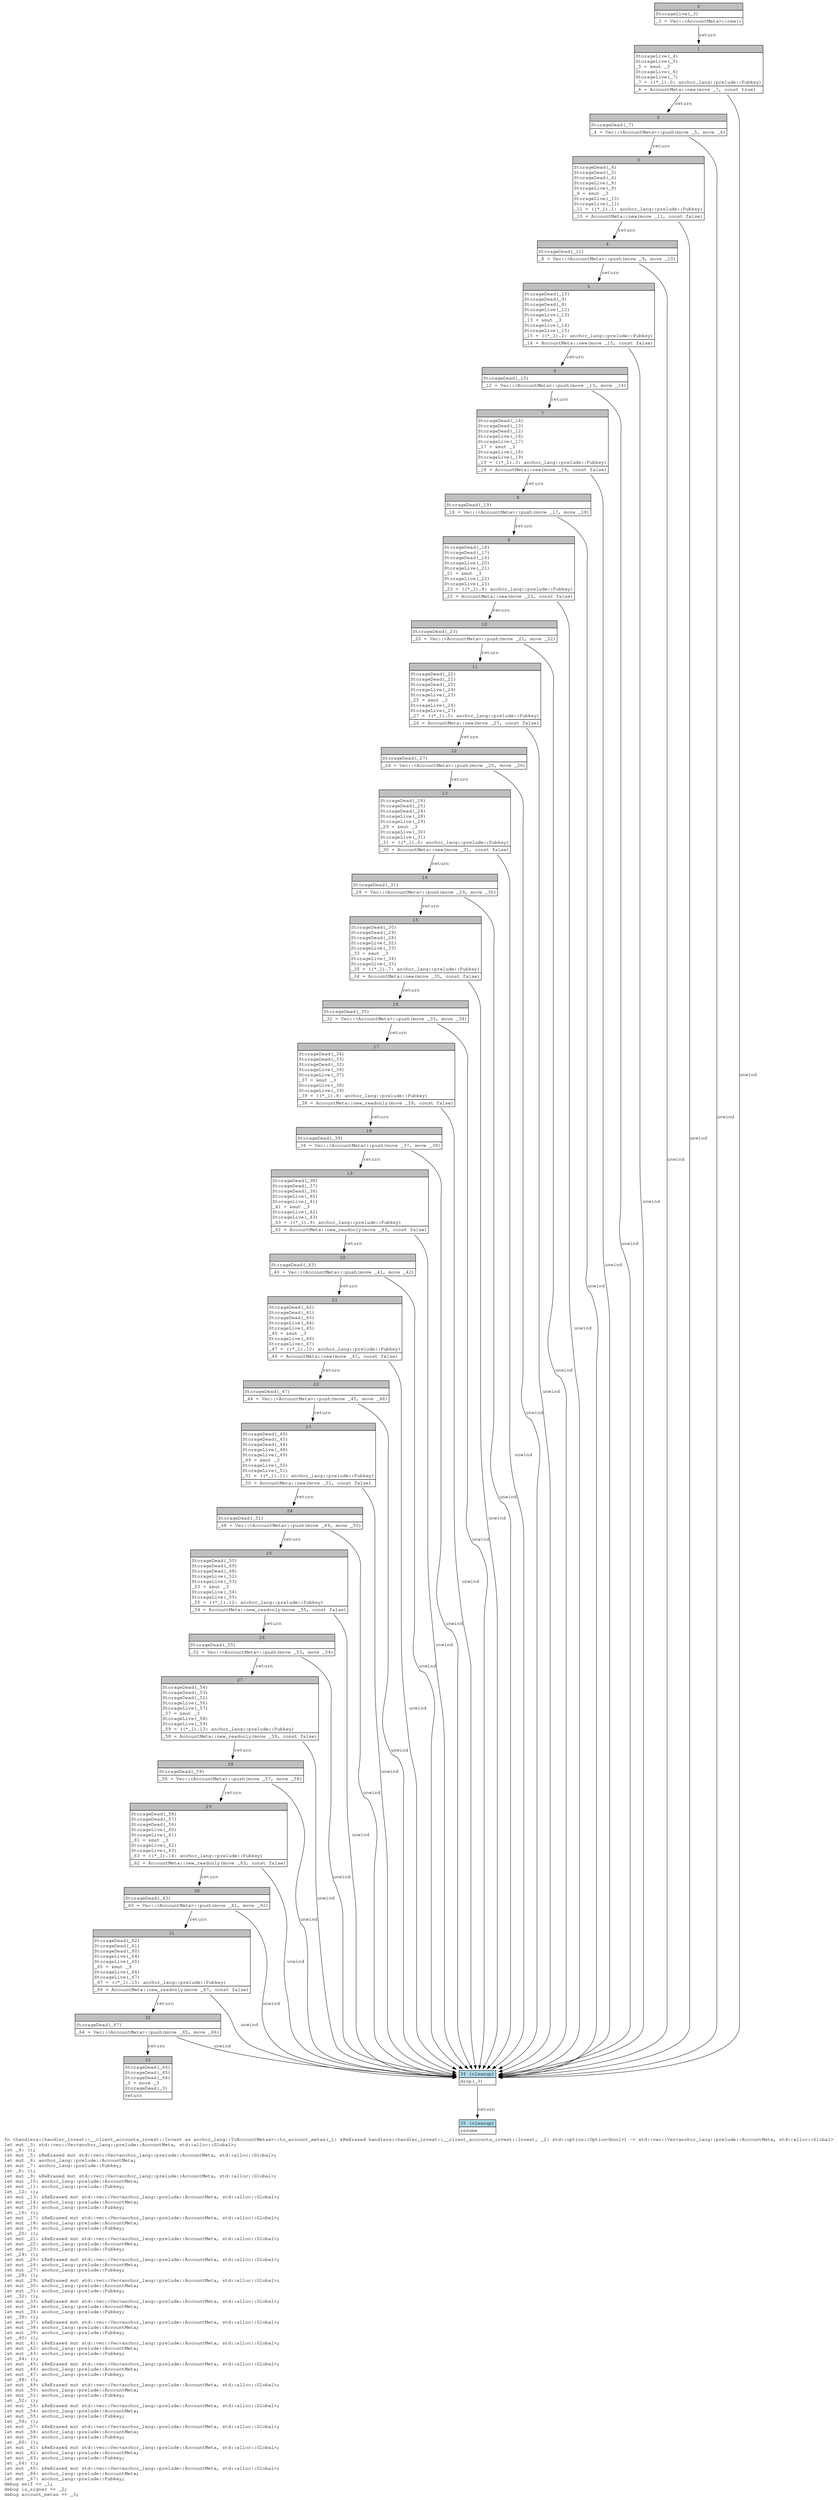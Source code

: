 digraph Mir_0_1102 {
    graph [fontname="Courier, monospace"];
    node [fontname="Courier, monospace"];
    edge [fontname="Courier, monospace"];
    label=<fn &lt;handlers::handler_invest::__client_accounts_invest::Invest as anchor_lang::ToAccountMetas&gt;::to_account_metas(_1: &amp;ReErased handlers::handler_invest::__client_accounts_invest::Invest, _2: std::option::Option&lt;bool&gt;) -&gt; std::vec::Vec&lt;anchor_lang::prelude::AccountMeta, std::alloc::Global&gt;<br align="left"/>let mut _3: std::vec::Vec&lt;anchor_lang::prelude::AccountMeta, std::alloc::Global&gt;;<br align="left"/>let _4: ();<br align="left"/>let mut _5: &amp;ReErased mut std::vec::Vec&lt;anchor_lang::prelude::AccountMeta, std::alloc::Global&gt;;<br align="left"/>let mut _6: anchor_lang::prelude::AccountMeta;<br align="left"/>let mut _7: anchor_lang::prelude::Pubkey;<br align="left"/>let _8: ();<br align="left"/>let mut _9: &amp;ReErased mut std::vec::Vec&lt;anchor_lang::prelude::AccountMeta, std::alloc::Global&gt;;<br align="left"/>let mut _10: anchor_lang::prelude::AccountMeta;<br align="left"/>let mut _11: anchor_lang::prelude::Pubkey;<br align="left"/>let _12: ();<br align="left"/>let mut _13: &amp;ReErased mut std::vec::Vec&lt;anchor_lang::prelude::AccountMeta, std::alloc::Global&gt;;<br align="left"/>let mut _14: anchor_lang::prelude::AccountMeta;<br align="left"/>let mut _15: anchor_lang::prelude::Pubkey;<br align="left"/>let _16: ();<br align="left"/>let mut _17: &amp;ReErased mut std::vec::Vec&lt;anchor_lang::prelude::AccountMeta, std::alloc::Global&gt;;<br align="left"/>let mut _18: anchor_lang::prelude::AccountMeta;<br align="left"/>let mut _19: anchor_lang::prelude::Pubkey;<br align="left"/>let _20: ();<br align="left"/>let mut _21: &amp;ReErased mut std::vec::Vec&lt;anchor_lang::prelude::AccountMeta, std::alloc::Global&gt;;<br align="left"/>let mut _22: anchor_lang::prelude::AccountMeta;<br align="left"/>let mut _23: anchor_lang::prelude::Pubkey;<br align="left"/>let _24: ();<br align="left"/>let mut _25: &amp;ReErased mut std::vec::Vec&lt;anchor_lang::prelude::AccountMeta, std::alloc::Global&gt;;<br align="left"/>let mut _26: anchor_lang::prelude::AccountMeta;<br align="left"/>let mut _27: anchor_lang::prelude::Pubkey;<br align="left"/>let _28: ();<br align="left"/>let mut _29: &amp;ReErased mut std::vec::Vec&lt;anchor_lang::prelude::AccountMeta, std::alloc::Global&gt;;<br align="left"/>let mut _30: anchor_lang::prelude::AccountMeta;<br align="left"/>let mut _31: anchor_lang::prelude::Pubkey;<br align="left"/>let _32: ();<br align="left"/>let mut _33: &amp;ReErased mut std::vec::Vec&lt;anchor_lang::prelude::AccountMeta, std::alloc::Global&gt;;<br align="left"/>let mut _34: anchor_lang::prelude::AccountMeta;<br align="left"/>let mut _35: anchor_lang::prelude::Pubkey;<br align="left"/>let _36: ();<br align="left"/>let mut _37: &amp;ReErased mut std::vec::Vec&lt;anchor_lang::prelude::AccountMeta, std::alloc::Global&gt;;<br align="left"/>let mut _38: anchor_lang::prelude::AccountMeta;<br align="left"/>let mut _39: anchor_lang::prelude::Pubkey;<br align="left"/>let _40: ();<br align="left"/>let mut _41: &amp;ReErased mut std::vec::Vec&lt;anchor_lang::prelude::AccountMeta, std::alloc::Global&gt;;<br align="left"/>let mut _42: anchor_lang::prelude::AccountMeta;<br align="left"/>let mut _43: anchor_lang::prelude::Pubkey;<br align="left"/>let _44: ();<br align="left"/>let mut _45: &amp;ReErased mut std::vec::Vec&lt;anchor_lang::prelude::AccountMeta, std::alloc::Global&gt;;<br align="left"/>let mut _46: anchor_lang::prelude::AccountMeta;<br align="left"/>let mut _47: anchor_lang::prelude::Pubkey;<br align="left"/>let _48: ();<br align="left"/>let mut _49: &amp;ReErased mut std::vec::Vec&lt;anchor_lang::prelude::AccountMeta, std::alloc::Global&gt;;<br align="left"/>let mut _50: anchor_lang::prelude::AccountMeta;<br align="left"/>let mut _51: anchor_lang::prelude::Pubkey;<br align="left"/>let _52: ();<br align="left"/>let mut _53: &amp;ReErased mut std::vec::Vec&lt;anchor_lang::prelude::AccountMeta, std::alloc::Global&gt;;<br align="left"/>let mut _54: anchor_lang::prelude::AccountMeta;<br align="left"/>let mut _55: anchor_lang::prelude::Pubkey;<br align="left"/>let _56: ();<br align="left"/>let mut _57: &amp;ReErased mut std::vec::Vec&lt;anchor_lang::prelude::AccountMeta, std::alloc::Global&gt;;<br align="left"/>let mut _58: anchor_lang::prelude::AccountMeta;<br align="left"/>let mut _59: anchor_lang::prelude::Pubkey;<br align="left"/>let _60: ();<br align="left"/>let mut _61: &amp;ReErased mut std::vec::Vec&lt;anchor_lang::prelude::AccountMeta, std::alloc::Global&gt;;<br align="left"/>let mut _62: anchor_lang::prelude::AccountMeta;<br align="left"/>let mut _63: anchor_lang::prelude::Pubkey;<br align="left"/>let _64: ();<br align="left"/>let mut _65: &amp;ReErased mut std::vec::Vec&lt;anchor_lang::prelude::AccountMeta, std::alloc::Global&gt;;<br align="left"/>let mut _66: anchor_lang::prelude::AccountMeta;<br align="left"/>let mut _67: anchor_lang::prelude::Pubkey;<br align="left"/>debug self =&gt; _1;<br align="left"/>debug is_signer =&gt; _2;<br align="left"/>debug account_metas =&gt; _3;<br align="left"/>>;
    bb0__0_1102 [shape="none", label=<<table border="0" cellborder="1" cellspacing="0"><tr><td bgcolor="gray" align="center" colspan="1">0</td></tr><tr><td align="left" balign="left">StorageLive(_3)<br/></td></tr><tr><td align="left">_3 = Vec::&lt;AccountMeta&gt;::new()</td></tr></table>>];
    bb1__0_1102 [shape="none", label=<<table border="0" cellborder="1" cellspacing="0"><tr><td bgcolor="gray" align="center" colspan="1">1</td></tr><tr><td align="left" balign="left">StorageLive(_4)<br/>StorageLive(_5)<br/>_5 = &amp;mut _3<br/>StorageLive(_6)<br/>StorageLive(_7)<br/>_7 = ((*_1).0: anchor_lang::prelude::Pubkey)<br/></td></tr><tr><td align="left">_6 = AccountMeta::new(move _7, const true)</td></tr></table>>];
    bb2__0_1102 [shape="none", label=<<table border="0" cellborder="1" cellspacing="0"><tr><td bgcolor="gray" align="center" colspan="1">2</td></tr><tr><td align="left" balign="left">StorageDead(_7)<br/></td></tr><tr><td align="left">_4 = Vec::&lt;AccountMeta&gt;::push(move _5, move _6)</td></tr></table>>];
    bb3__0_1102 [shape="none", label=<<table border="0" cellborder="1" cellspacing="0"><tr><td bgcolor="gray" align="center" colspan="1">3</td></tr><tr><td align="left" balign="left">StorageDead(_6)<br/>StorageDead(_5)<br/>StorageDead(_4)<br/>StorageLive(_8)<br/>StorageLive(_9)<br/>_9 = &amp;mut _3<br/>StorageLive(_10)<br/>StorageLive(_11)<br/>_11 = ((*_1).1: anchor_lang::prelude::Pubkey)<br/></td></tr><tr><td align="left">_10 = AccountMeta::new(move _11, const false)</td></tr></table>>];
    bb4__0_1102 [shape="none", label=<<table border="0" cellborder="1" cellspacing="0"><tr><td bgcolor="gray" align="center" colspan="1">4</td></tr><tr><td align="left" balign="left">StorageDead(_11)<br/></td></tr><tr><td align="left">_8 = Vec::&lt;AccountMeta&gt;::push(move _9, move _10)</td></tr></table>>];
    bb5__0_1102 [shape="none", label=<<table border="0" cellborder="1" cellspacing="0"><tr><td bgcolor="gray" align="center" colspan="1">5</td></tr><tr><td align="left" balign="left">StorageDead(_10)<br/>StorageDead(_9)<br/>StorageDead(_8)<br/>StorageLive(_12)<br/>StorageLive(_13)<br/>_13 = &amp;mut _3<br/>StorageLive(_14)<br/>StorageLive(_15)<br/>_15 = ((*_1).2: anchor_lang::prelude::Pubkey)<br/></td></tr><tr><td align="left">_14 = AccountMeta::new(move _15, const false)</td></tr></table>>];
    bb6__0_1102 [shape="none", label=<<table border="0" cellborder="1" cellspacing="0"><tr><td bgcolor="gray" align="center" colspan="1">6</td></tr><tr><td align="left" balign="left">StorageDead(_15)<br/></td></tr><tr><td align="left">_12 = Vec::&lt;AccountMeta&gt;::push(move _13, move _14)</td></tr></table>>];
    bb7__0_1102 [shape="none", label=<<table border="0" cellborder="1" cellspacing="0"><tr><td bgcolor="gray" align="center" colspan="1">7</td></tr><tr><td align="left" balign="left">StorageDead(_14)<br/>StorageDead(_13)<br/>StorageDead(_12)<br/>StorageLive(_16)<br/>StorageLive(_17)<br/>_17 = &amp;mut _3<br/>StorageLive(_18)<br/>StorageLive(_19)<br/>_19 = ((*_1).3: anchor_lang::prelude::Pubkey)<br/></td></tr><tr><td align="left">_18 = AccountMeta::new(move _19, const false)</td></tr></table>>];
    bb8__0_1102 [shape="none", label=<<table border="0" cellborder="1" cellspacing="0"><tr><td bgcolor="gray" align="center" colspan="1">8</td></tr><tr><td align="left" balign="left">StorageDead(_19)<br/></td></tr><tr><td align="left">_16 = Vec::&lt;AccountMeta&gt;::push(move _17, move _18)</td></tr></table>>];
    bb9__0_1102 [shape="none", label=<<table border="0" cellborder="1" cellspacing="0"><tr><td bgcolor="gray" align="center" colspan="1">9</td></tr><tr><td align="left" balign="left">StorageDead(_18)<br/>StorageDead(_17)<br/>StorageDead(_16)<br/>StorageLive(_20)<br/>StorageLive(_21)<br/>_21 = &amp;mut _3<br/>StorageLive(_22)<br/>StorageLive(_23)<br/>_23 = ((*_1).4: anchor_lang::prelude::Pubkey)<br/></td></tr><tr><td align="left">_22 = AccountMeta::new(move _23, const false)</td></tr></table>>];
    bb10__0_1102 [shape="none", label=<<table border="0" cellborder="1" cellspacing="0"><tr><td bgcolor="gray" align="center" colspan="1">10</td></tr><tr><td align="left" balign="left">StorageDead(_23)<br/></td></tr><tr><td align="left">_20 = Vec::&lt;AccountMeta&gt;::push(move _21, move _22)</td></tr></table>>];
    bb11__0_1102 [shape="none", label=<<table border="0" cellborder="1" cellspacing="0"><tr><td bgcolor="gray" align="center" colspan="1">11</td></tr><tr><td align="left" balign="left">StorageDead(_22)<br/>StorageDead(_21)<br/>StorageDead(_20)<br/>StorageLive(_24)<br/>StorageLive(_25)<br/>_25 = &amp;mut _3<br/>StorageLive(_26)<br/>StorageLive(_27)<br/>_27 = ((*_1).5: anchor_lang::prelude::Pubkey)<br/></td></tr><tr><td align="left">_26 = AccountMeta::new(move _27, const false)</td></tr></table>>];
    bb12__0_1102 [shape="none", label=<<table border="0" cellborder="1" cellspacing="0"><tr><td bgcolor="gray" align="center" colspan="1">12</td></tr><tr><td align="left" balign="left">StorageDead(_27)<br/></td></tr><tr><td align="left">_24 = Vec::&lt;AccountMeta&gt;::push(move _25, move _26)</td></tr></table>>];
    bb13__0_1102 [shape="none", label=<<table border="0" cellborder="1" cellspacing="0"><tr><td bgcolor="gray" align="center" colspan="1">13</td></tr><tr><td align="left" balign="left">StorageDead(_26)<br/>StorageDead(_25)<br/>StorageDead(_24)<br/>StorageLive(_28)<br/>StorageLive(_29)<br/>_29 = &amp;mut _3<br/>StorageLive(_30)<br/>StorageLive(_31)<br/>_31 = ((*_1).6: anchor_lang::prelude::Pubkey)<br/></td></tr><tr><td align="left">_30 = AccountMeta::new(move _31, const false)</td></tr></table>>];
    bb14__0_1102 [shape="none", label=<<table border="0" cellborder="1" cellspacing="0"><tr><td bgcolor="gray" align="center" colspan="1">14</td></tr><tr><td align="left" balign="left">StorageDead(_31)<br/></td></tr><tr><td align="left">_28 = Vec::&lt;AccountMeta&gt;::push(move _29, move _30)</td></tr></table>>];
    bb15__0_1102 [shape="none", label=<<table border="0" cellborder="1" cellspacing="0"><tr><td bgcolor="gray" align="center" colspan="1">15</td></tr><tr><td align="left" balign="left">StorageDead(_30)<br/>StorageDead(_29)<br/>StorageDead(_28)<br/>StorageLive(_32)<br/>StorageLive(_33)<br/>_33 = &amp;mut _3<br/>StorageLive(_34)<br/>StorageLive(_35)<br/>_35 = ((*_1).7: anchor_lang::prelude::Pubkey)<br/></td></tr><tr><td align="left">_34 = AccountMeta::new(move _35, const false)</td></tr></table>>];
    bb16__0_1102 [shape="none", label=<<table border="0" cellborder="1" cellspacing="0"><tr><td bgcolor="gray" align="center" colspan="1">16</td></tr><tr><td align="left" balign="left">StorageDead(_35)<br/></td></tr><tr><td align="left">_32 = Vec::&lt;AccountMeta&gt;::push(move _33, move _34)</td></tr></table>>];
    bb17__0_1102 [shape="none", label=<<table border="0" cellborder="1" cellspacing="0"><tr><td bgcolor="gray" align="center" colspan="1">17</td></tr><tr><td align="left" balign="left">StorageDead(_34)<br/>StorageDead(_33)<br/>StorageDead(_32)<br/>StorageLive(_36)<br/>StorageLive(_37)<br/>_37 = &amp;mut _3<br/>StorageLive(_38)<br/>StorageLive(_39)<br/>_39 = ((*_1).8: anchor_lang::prelude::Pubkey)<br/></td></tr><tr><td align="left">_38 = AccountMeta::new_readonly(move _39, const false)</td></tr></table>>];
    bb18__0_1102 [shape="none", label=<<table border="0" cellborder="1" cellspacing="0"><tr><td bgcolor="gray" align="center" colspan="1">18</td></tr><tr><td align="left" balign="left">StorageDead(_39)<br/></td></tr><tr><td align="left">_36 = Vec::&lt;AccountMeta&gt;::push(move _37, move _38)</td></tr></table>>];
    bb19__0_1102 [shape="none", label=<<table border="0" cellborder="1" cellspacing="0"><tr><td bgcolor="gray" align="center" colspan="1">19</td></tr><tr><td align="left" balign="left">StorageDead(_38)<br/>StorageDead(_37)<br/>StorageDead(_36)<br/>StorageLive(_40)<br/>StorageLive(_41)<br/>_41 = &amp;mut _3<br/>StorageLive(_42)<br/>StorageLive(_43)<br/>_43 = ((*_1).9: anchor_lang::prelude::Pubkey)<br/></td></tr><tr><td align="left">_42 = AccountMeta::new_readonly(move _43, const false)</td></tr></table>>];
    bb20__0_1102 [shape="none", label=<<table border="0" cellborder="1" cellspacing="0"><tr><td bgcolor="gray" align="center" colspan="1">20</td></tr><tr><td align="left" balign="left">StorageDead(_43)<br/></td></tr><tr><td align="left">_40 = Vec::&lt;AccountMeta&gt;::push(move _41, move _42)</td></tr></table>>];
    bb21__0_1102 [shape="none", label=<<table border="0" cellborder="1" cellspacing="0"><tr><td bgcolor="gray" align="center" colspan="1">21</td></tr><tr><td align="left" balign="left">StorageDead(_42)<br/>StorageDead(_41)<br/>StorageDead(_40)<br/>StorageLive(_44)<br/>StorageLive(_45)<br/>_45 = &amp;mut _3<br/>StorageLive(_46)<br/>StorageLive(_47)<br/>_47 = ((*_1).10: anchor_lang::prelude::Pubkey)<br/></td></tr><tr><td align="left">_46 = AccountMeta::new(move _47, const false)</td></tr></table>>];
    bb22__0_1102 [shape="none", label=<<table border="0" cellborder="1" cellspacing="0"><tr><td bgcolor="gray" align="center" colspan="1">22</td></tr><tr><td align="left" balign="left">StorageDead(_47)<br/></td></tr><tr><td align="left">_44 = Vec::&lt;AccountMeta&gt;::push(move _45, move _46)</td></tr></table>>];
    bb23__0_1102 [shape="none", label=<<table border="0" cellborder="1" cellspacing="0"><tr><td bgcolor="gray" align="center" colspan="1">23</td></tr><tr><td align="left" balign="left">StorageDead(_46)<br/>StorageDead(_45)<br/>StorageDead(_44)<br/>StorageLive(_48)<br/>StorageLive(_49)<br/>_49 = &amp;mut _3<br/>StorageLive(_50)<br/>StorageLive(_51)<br/>_51 = ((*_1).11: anchor_lang::prelude::Pubkey)<br/></td></tr><tr><td align="left">_50 = AccountMeta::new(move _51, const false)</td></tr></table>>];
    bb24__0_1102 [shape="none", label=<<table border="0" cellborder="1" cellspacing="0"><tr><td bgcolor="gray" align="center" colspan="1">24</td></tr><tr><td align="left" balign="left">StorageDead(_51)<br/></td></tr><tr><td align="left">_48 = Vec::&lt;AccountMeta&gt;::push(move _49, move _50)</td></tr></table>>];
    bb25__0_1102 [shape="none", label=<<table border="0" cellborder="1" cellspacing="0"><tr><td bgcolor="gray" align="center" colspan="1">25</td></tr><tr><td align="left" balign="left">StorageDead(_50)<br/>StorageDead(_49)<br/>StorageDead(_48)<br/>StorageLive(_52)<br/>StorageLive(_53)<br/>_53 = &amp;mut _3<br/>StorageLive(_54)<br/>StorageLive(_55)<br/>_55 = ((*_1).12: anchor_lang::prelude::Pubkey)<br/></td></tr><tr><td align="left">_54 = AccountMeta::new_readonly(move _55, const false)</td></tr></table>>];
    bb26__0_1102 [shape="none", label=<<table border="0" cellborder="1" cellspacing="0"><tr><td bgcolor="gray" align="center" colspan="1">26</td></tr><tr><td align="left" balign="left">StorageDead(_55)<br/></td></tr><tr><td align="left">_52 = Vec::&lt;AccountMeta&gt;::push(move _53, move _54)</td></tr></table>>];
    bb27__0_1102 [shape="none", label=<<table border="0" cellborder="1" cellspacing="0"><tr><td bgcolor="gray" align="center" colspan="1">27</td></tr><tr><td align="left" balign="left">StorageDead(_54)<br/>StorageDead(_53)<br/>StorageDead(_52)<br/>StorageLive(_56)<br/>StorageLive(_57)<br/>_57 = &amp;mut _3<br/>StorageLive(_58)<br/>StorageLive(_59)<br/>_59 = ((*_1).13: anchor_lang::prelude::Pubkey)<br/></td></tr><tr><td align="left">_58 = AccountMeta::new_readonly(move _59, const false)</td></tr></table>>];
    bb28__0_1102 [shape="none", label=<<table border="0" cellborder="1" cellspacing="0"><tr><td bgcolor="gray" align="center" colspan="1">28</td></tr><tr><td align="left" balign="left">StorageDead(_59)<br/></td></tr><tr><td align="left">_56 = Vec::&lt;AccountMeta&gt;::push(move _57, move _58)</td></tr></table>>];
    bb29__0_1102 [shape="none", label=<<table border="0" cellborder="1" cellspacing="0"><tr><td bgcolor="gray" align="center" colspan="1">29</td></tr><tr><td align="left" balign="left">StorageDead(_58)<br/>StorageDead(_57)<br/>StorageDead(_56)<br/>StorageLive(_60)<br/>StorageLive(_61)<br/>_61 = &amp;mut _3<br/>StorageLive(_62)<br/>StorageLive(_63)<br/>_63 = ((*_1).14: anchor_lang::prelude::Pubkey)<br/></td></tr><tr><td align="left">_62 = AccountMeta::new_readonly(move _63, const false)</td></tr></table>>];
    bb30__0_1102 [shape="none", label=<<table border="0" cellborder="1" cellspacing="0"><tr><td bgcolor="gray" align="center" colspan="1">30</td></tr><tr><td align="left" balign="left">StorageDead(_63)<br/></td></tr><tr><td align="left">_60 = Vec::&lt;AccountMeta&gt;::push(move _61, move _62)</td></tr></table>>];
    bb31__0_1102 [shape="none", label=<<table border="0" cellborder="1" cellspacing="0"><tr><td bgcolor="gray" align="center" colspan="1">31</td></tr><tr><td align="left" balign="left">StorageDead(_62)<br/>StorageDead(_61)<br/>StorageDead(_60)<br/>StorageLive(_64)<br/>StorageLive(_65)<br/>_65 = &amp;mut _3<br/>StorageLive(_66)<br/>StorageLive(_67)<br/>_67 = ((*_1).15: anchor_lang::prelude::Pubkey)<br/></td></tr><tr><td align="left">_66 = AccountMeta::new_readonly(move _67, const false)</td></tr></table>>];
    bb32__0_1102 [shape="none", label=<<table border="0" cellborder="1" cellspacing="0"><tr><td bgcolor="gray" align="center" colspan="1">32</td></tr><tr><td align="left" balign="left">StorageDead(_67)<br/></td></tr><tr><td align="left">_64 = Vec::&lt;AccountMeta&gt;::push(move _65, move _66)</td></tr></table>>];
    bb33__0_1102 [shape="none", label=<<table border="0" cellborder="1" cellspacing="0"><tr><td bgcolor="gray" align="center" colspan="1">33</td></tr><tr><td align="left" balign="left">StorageDead(_66)<br/>StorageDead(_65)<br/>StorageDead(_64)<br/>_0 = move _3<br/>StorageDead(_3)<br/></td></tr><tr><td align="left">return</td></tr></table>>];
    bb34__0_1102 [shape="none", label=<<table border="0" cellborder="1" cellspacing="0"><tr><td bgcolor="lightblue" align="center" colspan="1">34 (cleanup)</td></tr><tr><td align="left">drop(_3)</td></tr></table>>];
    bb35__0_1102 [shape="none", label=<<table border="0" cellborder="1" cellspacing="0"><tr><td bgcolor="lightblue" align="center" colspan="1">35 (cleanup)</td></tr><tr><td align="left">resume</td></tr></table>>];
    bb0__0_1102 -> bb1__0_1102 [label="return"];
    bb1__0_1102 -> bb2__0_1102 [label="return"];
    bb1__0_1102 -> bb34__0_1102 [label="unwind"];
    bb2__0_1102 -> bb3__0_1102 [label="return"];
    bb2__0_1102 -> bb34__0_1102 [label="unwind"];
    bb3__0_1102 -> bb4__0_1102 [label="return"];
    bb3__0_1102 -> bb34__0_1102 [label="unwind"];
    bb4__0_1102 -> bb5__0_1102 [label="return"];
    bb4__0_1102 -> bb34__0_1102 [label="unwind"];
    bb5__0_1102 -> bb6__0_1102 [label="return"];
    bb5__0_1102 -> bb34__0_1102 [label="unwind"];
    bb6__0_1102 -> bb7__0_1102 [label="return"];
    bb6__0_1102 -> bb34__0_1102 [label="unwind"];
    bb7__0_1102 -> bb8__0_1102 [label="return"];
    bb7__0_1102 -> bb34__0_1102 [label="unwind"];
    bb8__0_1102 -> bb9__0_1102 [label="return"];
    bb8__0_1102 -> bb34__0_1102 [label="unwind"];
    bb9__0_1102 -> bb10__0_1102 [label="return"];
    bb9__0_1102 -> bb34__0_1102 [label="unwind"];
    bb10__0_1102 -> bb11__0_1102 [label="return"];
    bb10__0_1102 -> bb34__0_1102 [label="unwind"];
    bb11__0_1102 -> bb12__0_1102 [label="return"];
    bb11__0_1102 -> bb34__0_1102 [label="unwind"];
    bb12__0_1102 -> bb13__0_1102 [label="return"];
    bb12__0_1102 -> bb34__0_1102 [label="unwind"];
    bb13__0_1102 -> bb14__0_1102 [label="return"];
    bb13__0_1102 -> bb34__0_1102 [label="unwind"];
    bb14__0_1102 -> bb15__0_1102 [label="return"];
    bb14__0_1102 -> bb34__0_1102 [label="unwind"];
    bb15__0_1102 -> bb16__0_1102 [label="return"];
    bb15__0_1102 -> bb34__0_1102 [label="unwind"];
    bb16__0_1102 -> bb17__0_1102 [label="return"];
    bb16__0_1102 -> bb34__0_1102 [label="unwind"];
    bb17__0_1102 -> bb18__0_1102 [label="return"];
    bb17__0_1102 -> bb34__0_1102 [label="unwind"];
    bb18__0_1102 -> bb19__0_1102 [label="return"];
    bb18__0_1102 -> bb34__0_1102 [label="unwind"];
    bb19__0_1102 -> bb20__0_1102 [label="return"];
    bb19__0_1102 -> bb34__0_1102 [label="unwind"];
    bb20__0_1102 -> bb21__0_1102 [label="return"];
    bb20__0_1102 -> bb34__0_1102 [label="unwind"];
    bb21__0_1102 -> bb22__0_1102 [label="return"];
    bb21__0_1102 -> bb34__0_1102 [label="unwind"];
    bb22__0_1102 -> bb23__0_1102 [label="return"];
    bb22__0_1102 -> bb34__0_1102 [label="unwind"];
    bb23__0_1102 -> bb24__0_1102 [label="return"];
    bb23__0_1102 -> bb34__0_1102 [label="unwind"];
    bb24__0_1102 -> bb25__0_1102 [label="return"];
    bb24__0_1102 -> bb34__0_1102 [label="unwind"];
    bb25__0_1102 -> bb26__0_1102 [label="return"];
    bb25__0_1102 -> bb34__0_1102 [label="unwind"];
    bb26__0_1102 -> bb27__0_1102 [label="return"];
    bb26__0_1102 -> bb34__0_1102 [label="unwind"];
    bb27__0_1102 -> bb28__0_1102 [label="return"];
    bb27__0_1102 -> bb34__0_1102 [label="unwind"];
    bb28__0_1102 -> bb29__0_1102 [label="return"];
    bb28__0_1102 -> bb34__0_1102 [label="unwind"];
    bb29__0_1102 -> bb30__0_1102 [label="return"];
    bb29__0_1102 -> bb34__0_1102 [label="unwind"];
    bb30__0_1102 -> bb31__0_1102 [label="return"];
    bb30__0_1102 -> bb34__0_1102 [label="unwind"];
    bb31__0_1102 -> bb32__0_1102 [label="return"];
    bb31__0_1102 -> bb34__0_1102 [label="unwind"];
    bb32__0_1102 -> bb33__0_1102 [label="return"];
    bb32__0_1102 -> bb34__0_1102 [label="unwind"];
    bb34__0_1102 -> bb35__0_1102 [label="return"];
}
